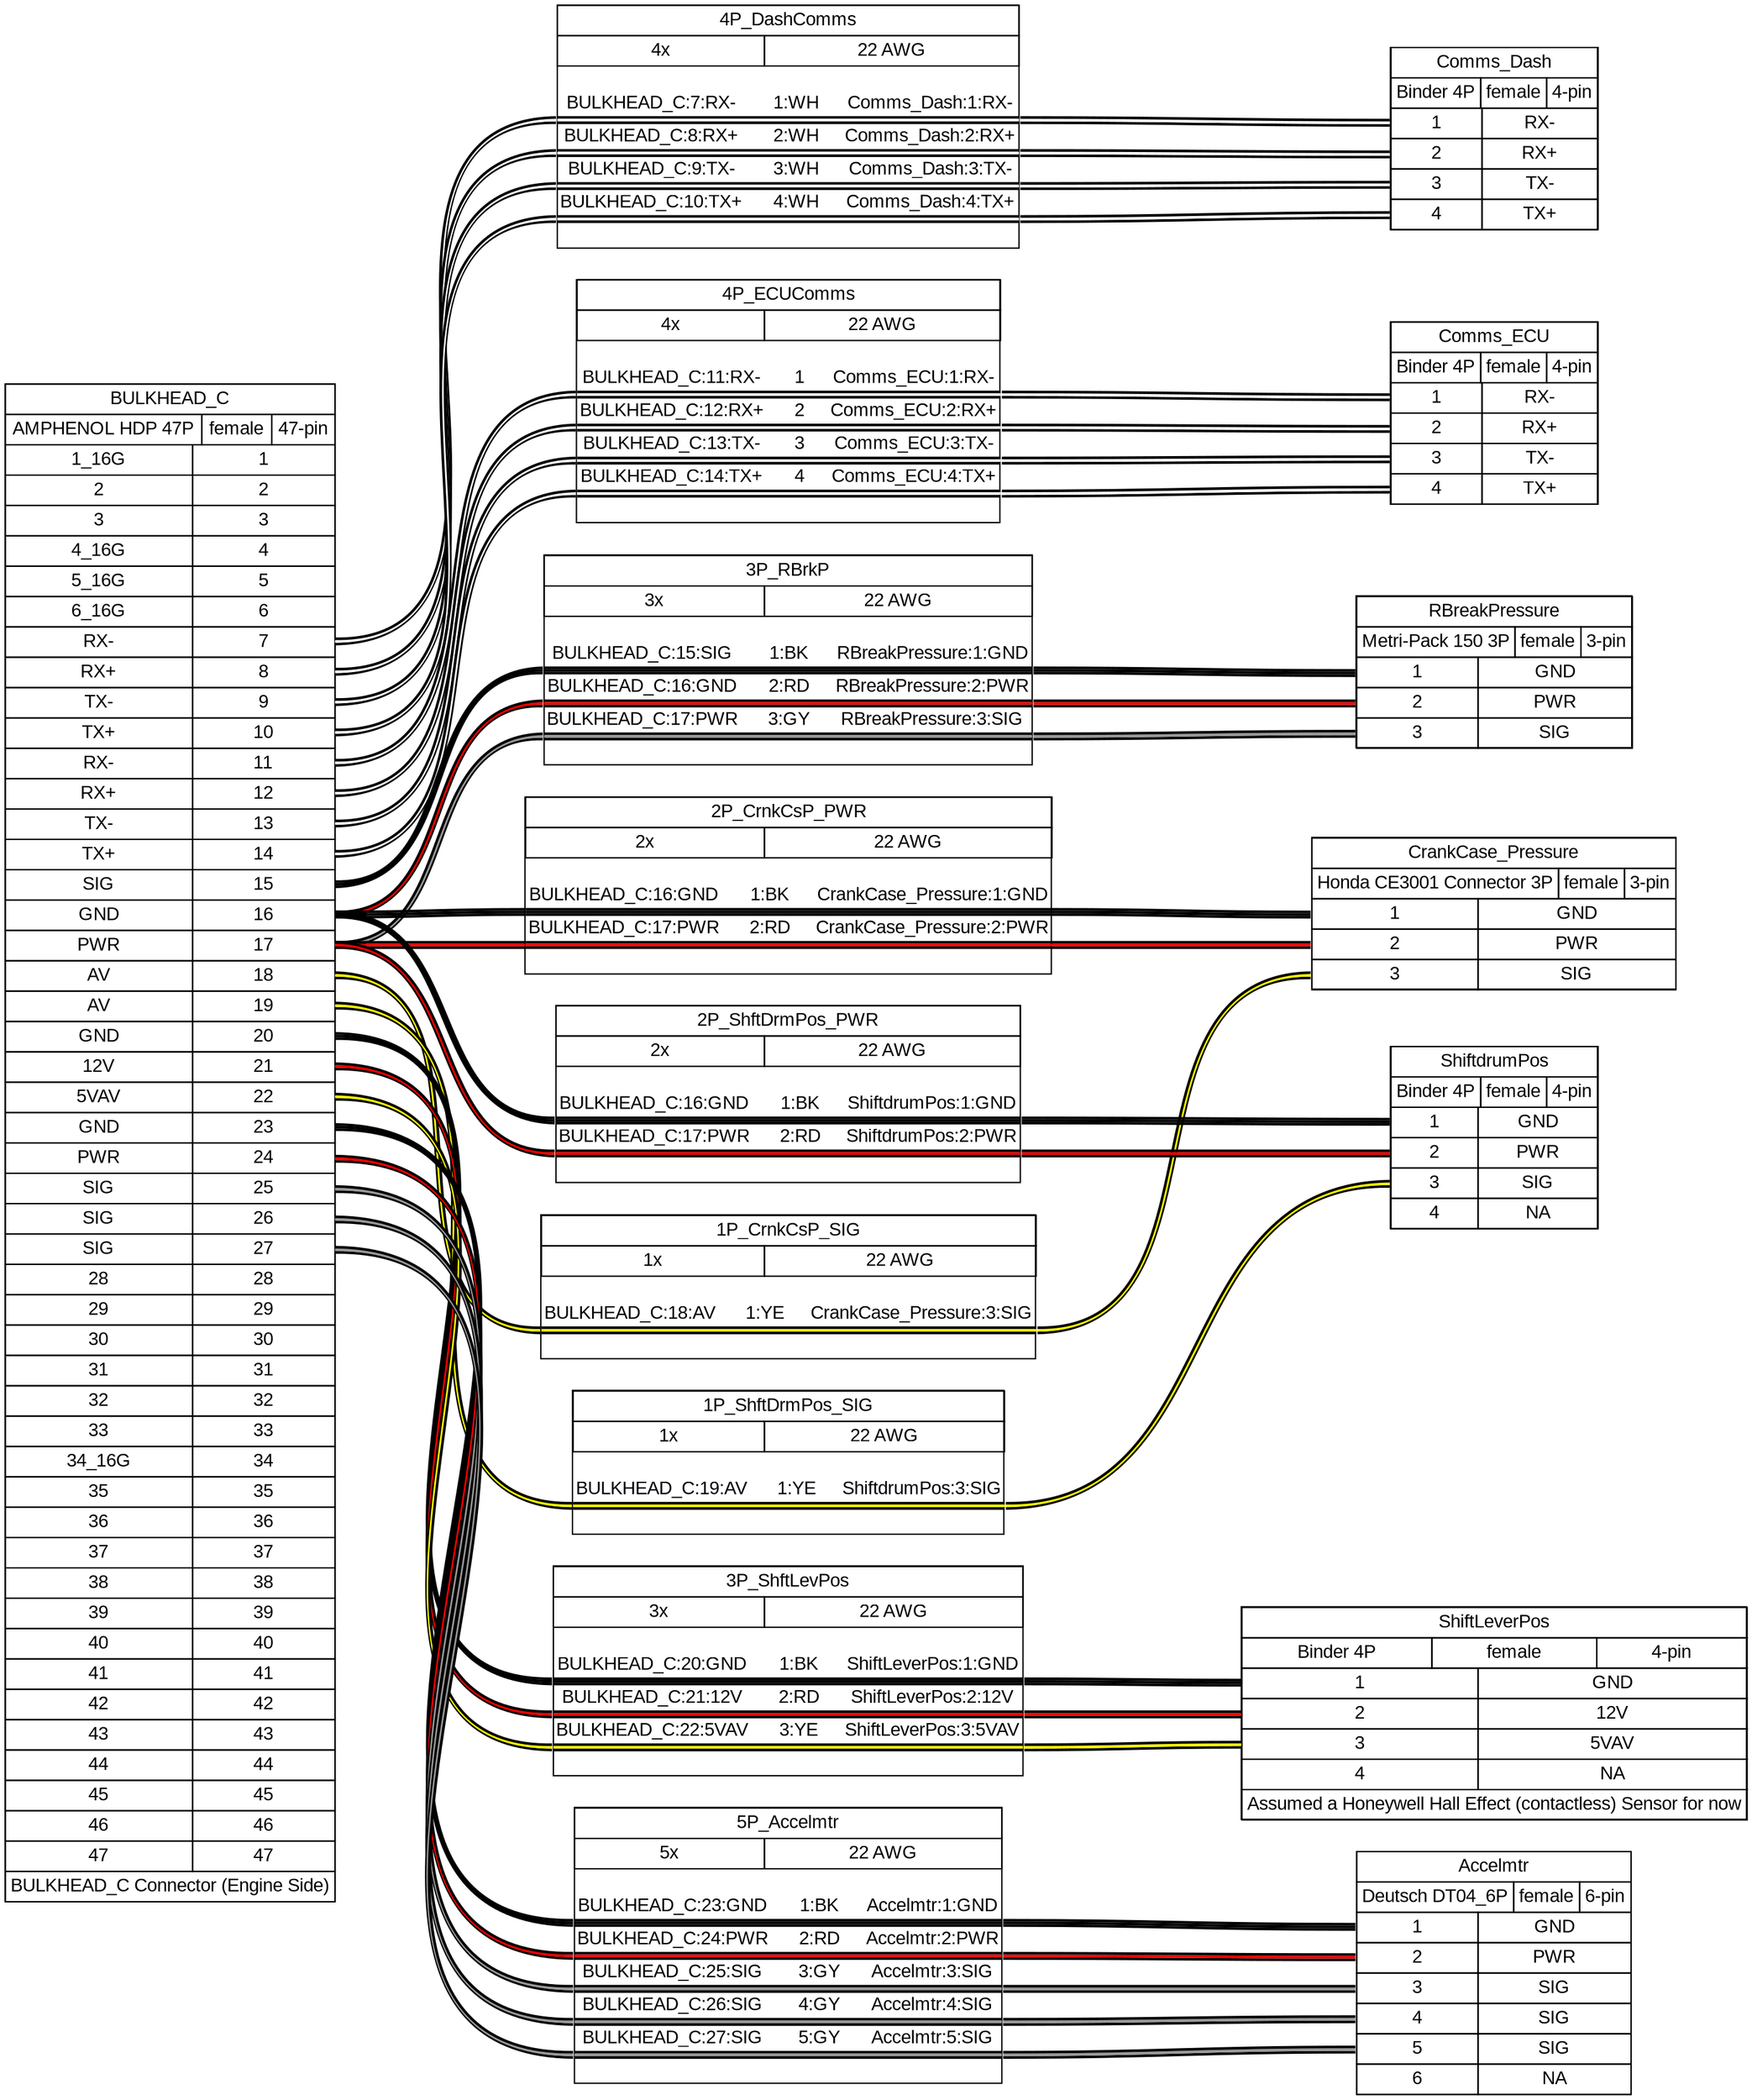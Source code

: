 graph {
// Graph generated by WireViz 0.3.1
// https://github.com/formatc1702/WireViz
	graph [bgcolor="#FFFFFF" fontname=arial nodesep=0.33 rankdir=LR ranksep=2]
	node [fillcolor="#FFFFFF" fontname=arial height=0 margin=0 shape=none style=filled width=0]
	edge [fontname=arial style=bold]
	BULKHEAD_C [label=<
<table border="0" cellspacing="0" cellpadding="0">
 <tr><td>
  <table border="0" cellspacing="0" cellpadding="3" cellborder="1"><tr>
   <td balign="left">BULKHEAD_C</td>
  </tr></table>
 </td></tr>
 <tr><td>
  <table border="0" cellspacing="0" cellpadding="3" cellborder="1"><tr>
   <td balign="left">AMPHENOL HDP 47P</td>
   <td balign="left">female</td>
   <td balign="left">47-pin</td>
  </tr></table>
 </td></tr>
 <tr><td>
  <table border="0" cellspacing="0" cellpadding="3" cellborder="1">
   <tr>
    <td>1_16G</td>
    <td port="p1r">1</td>
   </tr>
   <tr>
    <td>2</td>
    <td port="p2r">2</td>
   </tr>
   <tr>
    <td>3</td>
    <td port="p3r">3</td>
   </tr>
   <tr>
    <td>4_16G</td>
    <td port="p4r">4</td>
   </tr>
   <tr>
    <td>5_16G</td>
    <td port="p5r">5</td>
   </tr>
   <tr>
    <td>6_16G</td>
    <td port="p6r">6</td>
   </tr>
   <tr>
    <td>RX-</td>
    <td port="p7r">7</td>
   </tr>
   <tr>
    <td>RX+</td>
    <td port="p8r">8</td>
   </tr>
   <tr>
    <td>TX-</td>
    <td port="p9r">9</td>
   </tr>
   <tr>
    <td>TX+</td>
    <td port="p10r">10</td>
   </tr>
   <tr>
    <td>RX-</td>
    <td port="p11r">11</td>
   </tr>
   <tr>
    <td>RX+</td>
    <td port="p12r">12</td>
   </tr>
   <tr>
    <td>TX-</td>
    <td port="p13r">13</td>
   </tr>
   <tr>
    <td>TX+</td>
    <td port="p14r">14</td>
   </tr>
   <tr>
    <td>SIG</td>
    <td port="p15r">15</td>
   </tr>
   <tr>
    <td>GND</td>
    <td port="p16r">16</td>
   </tr>
   <tr>
    <td>PWR</td>
    <td port="p17r">17</td>
   </tr>
   <tr>
    <td>AV</td>
    <td port="p18r">18</td>
   </tr>
   <tr>
    <td>AV</td>
    <td port="p19r">19</td>
   </tr>
   <tr>
    <td>GND</td>
    <td port="p20r">20</td>
   </tr>
   <tr>
    <td>12V</td>
    <td port="p21r">21</td>
   </tr>
   <tr>
    <td>5VAV</td>
    <td port="p22r">22</td>
   </tr>
   <tr>
    <td>GND</td>
    <td port="p23r">23</td>
   </tr>
   <tr>
    <td>PWR</td>
    <td port="p24r">24</td>
   </tr>
   <tr>
    <td>SIG</td>
    <td port="p25r">25</td>
   </tr>
   <tr>
    <td>SIG</td>
    <td port="p26r">26</td>
   </tr>
   <tr>
    <td>SIG</td>
    <td port="p27r">27</td>
   </tr>
   <tr>
    <td>28</td>
    <td port="p28r">28</td>
   </tr>
   <tr>
    <td>29</td>
    <td port="p29r">29</td>
   </tr>
   <tr>
    <td>30</td>
    <td port="p30r">30</td>
   </tr>
   <tr>
    <td>31</td>
    <td port="p31r">31</td>
   </tr>
   <tr>
    <td>32</td>
    <td port="p32r">32</td>
   </tr>
   <tr>
    <td>33</td>
    <td port="p33r">33</td>
   </tr>
   <tr>
    <td>34_16G</td>
    <td port="p34r">34</td>
   </tr>
   <tr>
    <td>35</td>
    <td port="p35r">35</td>
   </tr>
   <tr>
    <td>36</td>
    <td port="p36r">36</td>
   </tr>
   <tr>
    <td>37</td>
    <td port="p37r">37</td>
   </tr>
   <tr>
    <td>38</td>
    <td port="p38r">38</td>
   </tr>
   <tr>
    <td>39</td>
    <td port="p39r">39</td>
   </tr>
   <tr>
    <td>40</td>
    <td port="p40r">40</td>
   </tr>
   <tr>
    <td>41</td>
    <td port="p41r">41</td>
   </tr>
   <tr>
    <td>42</td>
    <td port="p42r">42</td>
   </tr>
   <tr>
    <td>43</td>
    <td port="p43r">43</td>
   </tr>
   <tr>
    <td>44</td>
    <td port="p44r">44</td>
   </tr>
   <tr>
    <td>45</td>
    <td port="p45r">45</td>
   </tr>
   <tr>
    <td>46</td>
    <td port="p46r">46</td>
   </tr>
   <tr>
    <td>47</td>
    <td port="p47r">47</td>
   </tr>
  </table>
 </td></tr>
 <tr><td>
  <table border="0" cellspacing="0" cellpadding="3" cellborder="1"><tr>
   <td balign="left">BULKHEAD_C Connector (Engine Side)</td>
  </tr></table>
 </td></tr>
</table>
> fillcolor="#FFFFFF" shape=box style=filled]
	Comms_Dash [label=<
<table border="0" cellspacing="0" cellpadding="0">
 <tr><td>
  <table border="0" cellspacing="0" cellpadding="3" cellborder="1"><tr>
   <td balign="left">Comms_Dash</td>
  </tr></table>
 </td></tr>
 <tr><td>
  <table border="0" cellspacing="0" cellpadding="3" cellborder="1"><tr>
   <td balign="left">Binder 4P</td>
   <td balign="left">female</td>
   <td balign="left">4-pin</td>
  </tr></table>
 </td></tr>
 <tr><td>
  <table border="0" cellspacing="0" cellpadding="3" cellborder="1">
   <tr>
    <td port="p1l">1</td>
    <td>RX-</td>
   </tr>
   <tr>
    <td port="p2l">2</td>
    <td>RX+</td>
   </tr>
   <tr>
    <td port="p3l">3</td>
    <td>TX-</td>
   </tr>
   <tr>
    <td port="p4l">4</td>
    <td>TX+</td>
   </tr>
  </table>
 </td></tr>
</table>
> fillcolor="#FFFFFF" shape=box style=filled]
	Comms_ECU [label=<
<table border="0" cellspacing="0" cellpadding="0">
 <tr><td>
  <table border="0" cellspacing="0" cellpadding="3" cellborder="1"><tr>
   <td balign="left">Comms_ECU</td>
  </tr></table>
 </td></tr>
 <tr><td>
  <table border="0" cellspacing="0" cellpadding="3" cellborder="1"><tr>
   <td balign="left">Binder 4P</td>
   <td balign="left">female</td>
   <td balign="left">4-pin</td>
  </tr></table>
 </td></tr>
 <tr><td>
  <table border="0" cellspacing="0" cellpadding="3" cellborder="1">
   <tr>
    <td port="p1l">1</td>
    <td>RX-</td>
   </tr>
   <tr>
    <td port="p2l">2</td>
    <td>RX+</td>
   </tr>
   <tr>
    <td port="p3l">3</td>
    <td>TX-</td>
   </tr>
   <tr>
    <td port="p4l">4</td>
    <td>TX+</td>
   </tr>
  </table>
 </td></tr>
</table>
> fillcolor="#FFFFFF" shape=box style=filled]
	RBreakPressure [label=<
<table border="0" cellspacing="0" cellpadding="0">
 <tr><td>
  <table border="0" cellspacing="0" cellpadding="3" cellborder="1"><tr>
   <td balign="left">RBreakPressure</td>
  </tr></table>
 </td></tr>
 <tr><td>
  <table border="0" cellspacing="0" cellpadding="3" cellborder="1"><tr>
   <td balign="left">Metri-Pack 150 3P</td>
   <td balign="left">female</td>
   <td balign="left">3-pin</td>
  </tr></table>
 </td></tr>
 <tr><td>
  <table border="0" cellspacing="0" cellpadding="3" cellborder="1">
   <tr>
    <td port="p1l">1</td>
    <td>GND</td>
   </tr>
   <tr>
    <td port="p2l">2</td>
    <td>PWR</td>
   </tr>
   <tr>
    <td port="p3l">3</td>
    <td>SIG</td>
   </tr>
  </table>
 </td></tr>
</table>
> fillcolor="#FFFFFF" shape=box style=filled]
	CrankCase_Pressure [label=<
<table border="0" cellspacing="0" cellpadding="0">
 <tr><td>
  <table border="0" cellspacing="0" cellpadding="3" cellborder="1"><tr>
   <td balign="left">CrankCase_Pressure</td>
  </tr></table>
 </td></tr>
 <tr><td>
  <table border="0" cellspacing="0" cellpadding="3" cellborder="1"><tr>
   <td balign="left">Honda CE3001 Connector 3P</td>
   <td balign="left">female</td>
   <td balign="left">3-pin</td>
  </tr></table>
 </td></tr>
 <tr><td>
  <table border="0" cellspacing="0" cellpadding="3" cellborder="1">
   <tr>
    <td port="p1l">1</td>
    <td>GND</td>
   </tr>
   <tr>
    <td port="p2l">2</td>
    <td>PWR</td>
   </tr>
   <tr>
    <td port="p3l">3</td>
    <td>SIG</td>
   </tr>
  </table>
 </td></tr>
</table>
> fillcolor="#FFFFFF" shape=box style=filled]
	ShiftdrumPos [label=<
<table border="0" cellspacing="0" cellpadding="0">
 <tr><td>
  <table border="0" cellspacing="0" cellpadding="3" cellborder="1"><tr>
   <td balign="left">ShiftdrumPos</td>
  </tr></table>
 </td></tr>
 <tr><td>
  <table border="0" cellspacing="0" cellpadding="3" cellborder="1"><tr>
   <td balign="left">Binder 4P</td>
   <td balign="left">female</td>
   <td balign="left">4-pin</td>
  </tr></table>
 </td></tr>
 <tr><td>
  <table border="0" cellspacing="0" cellpadding="3" cellborder="1">
   <tr>
    <td port="p1l">1</td>
    <td>GND</td>
   </tr>
   <tr>
    <td port="p2l">2</td>
    <td>PWR</td>
   </tr>
   <tr>
    <td port="p3l">3</td>
    <td>SIG</td>
   </tr>
   <tr>
    <td port="p4l">4</td>
    <td>NA</td>
   </tr>
  </table>
 </td></tr>
</table>
> fillcolor="#FFFFFF" shape=box style=filled]
	ShiftLeverPos [label=<
<table border="0" cellspacing="0" cellpadding="0">
 <tr><td>
  <table border="0" cellspacing="0" cellpadding="3" cellborder="1"><tr>
   <td balign="left">ShiftLeverPos</td>
  </tr></table>
 </td></tr>
 <tr><td>
  <table border="0" cellspacing="0" cellpadding="3" cellborder="1"><tr>
   <td balign="left">Binder 4P</td>
   <td balign="left">female</td>
   <td balign="left">4-pin</td>
  </tr></table>
 </td></tr>
 <tr><td>
  <table border="0" cellspacing="0" cellpadding="3" cellborder="1">
   <tr>
    <td port="p1l">1</td>
    <td>GND</td>
   </tr>
   <tr>
    <td port="p2l">2</td>
    <td>12V</td>
   </tr>
   <tr>
    <td port="p3l">3</td>
    <td>5VAV</td>
   </tr>
   <tr>
    <td port="p4l">4</td>
    <td>NA</td>
   </tr>
  </table>
 </td></tr>
 <tr><td>
  <table border="0" cellspacing="0" cellpadding="3" cellborder="1"><tr>
   <td balign="left">Assumed a Honeywell Hall Effect (contactless) Sensor for now</td>
  </tr></table>
 </td></tr>
</table>
> fillcolor="#FFFFFF" shape=box style=filled]
	Accelmtr [label=<
<table border="0" cellspacing="0" cellpadding="0">
 <tr><td>
  <table border="0" cellspacing="0" cellpadding="3" cellborder="1"><tr>
   <td balign="left">Accelmtr</td>
  </tr></table>
 </td></tr>
 <tr><td>
  <table border="0" cellspacing="0" cellpadding="3" cellborder="1"><tr>
   <td balign="left">Deutsch DT04_6P</td>
   <td balign="left">female</td>
   <td balign="left">6-pin</td>
  </tr></table>
 </td></tr>
 <tr><td>
  <table border="0" cellspacing="0" cellpadding="3" cellborder="1">
   <tr>
    <td port="p1l">1</td>
    <td>GND</td>
   </tr>
   <tr>
    <td port="p2l">2</td>
    <td>PWR</td>
   </tr>
   <tr>
    <td port="p3l">3</td>
    <td>SIG</td>
   </tr>
   <tr>
    <td port="p4l">4</td>
    <td>SIG</td>
   </tr>
   <tr>
    <td port="p5l">5</td>
    <td>SIG</td>
   </tr>
   <tr>
    <td port="p6l">6</td>
    <td>NA</td>
   </tr>
  </table>
 </td></tr>
</table>
> fillcolor="#FFFFFF" shape=box style=filled]
	edge [color="#000000:#ffffff:#000000"]
	BULKHEAD_C:p7r:e -- "4P_DashComms":w1:w
	"4P_DashComms":w1:e -- Comms_Dash:p1l:w
	edge [color="#000000:#ffffff:#000000"]
	BULKHEAD_C:p8r:e -- "4P_DashComms":w2:w
	"4P_DashComms":w2:e -- Comms_Dash:p2l:w
	edge [color="#000000:#ffffff:#000000"]
	BULKHEAD_C:p9r:e -- "4P_DashComms":w3:w
	"4P_DashComms":w3:e -- Comms_Dash:p3l:w
	edge [color="#000000:#ffffff:#000000"]
	BULKHEAD_C:p10r:e -- "4P_DashComms":w4:w
	"4P_DashComms":w4:e -- Comms_Dash:p4l:w
	"4P_DashComms" [label=<
<table border="0" cellspacing="0" cellpadding="0">
 <tr><td>
  <table border="0" cellspacing="0" cellpadding="3" cellborder="1"><tr>
   <td balign="left">4P_DashComms</td>
  </tr></table>
 </td></tr>
 <tr><td>
  <table border="0" cellspacing="0" cellpadding="3" cellborder="1"><tr>
   <td balign="left">4x</td>
   <td balign="left">22 AWG</td>
  </tr></table>
 </td></tr>
 <tr><td>
  <table border="0" cellspacing="0" cellborder="0">
   <tr><td>&nbsp;</td></tr>
   <tr>
    <td>BULKHEAD_C:7:RX-</td>
    <td>
     1:WH
    </td>
    <td>Comms_Dash:1:RX-</td>
   </tr>
   <tr>
    <td colspan="3" border="0" cellspacing="0" cellpadding="0" port="w1" height="6">
     <table cellspacing="0" cellborder="0" border="0">
      <tr><td colspan="3" cellpadding="0" height="2" bgcolor="#000000" border="0"></td></tr>
      <tr><td colspan="3" cellpadding="0" height="2" bgcolor="#ffffff" border="0"></td></tr>
      <tr><td colspan="3" cellpadding="0" height="2" bgcolor="#000000" border="0"></td></tr>
     </table>
    </td>
   </tr>
   <tr>
    <td>BULKHEAD_C:8:RX+</td>
    <td>
     2:WH
    </td>
    <td>Comms_Dash:2:RX+</td>
   </tr>
   <tr>
    <td colspan="3" border="0" cellspacing="0" cellpadding="0" port="w2" height="6">
     <table cellspacing="0" cellborder="0" border="0">
      <tr><td colspan="3" cellpadding="0" height="2" bgcolor="#000000" border="0"></td></tr>
      <tr><td colspan="3" cellpadding="0" height="2" bgcolor="#ffffff" border="0"></td></tr>
      <tr><td colspan="3" cellpadding="0" height="2" bgcolor="#000000" border="0"></td></tr>
     </table>
    </td>
   </tr>
   <tr>
    <td>BULKHEAD_C:9:TX-</td>
    <td>
     3:WH
    </td>
    <td>Comms_Dash:3:TX-</td>
   </tr>
   <tr>
    <td colspan="3" border="0" cellspacing="0" cellpadding="0" port="w3" height="6">
     <table cellspacing="0" cellborder="0" border="0">
      <tr><td colspan="3" cellpadding="0" height="2" bgcolor="#000000" border="0"></td></tr>
      <tr><td colspan="3" cellpadding="0" height="2" bgcolor="#ffffff" border="0"></td></tr>
      <tr><td colspan="3" cellpadding="0" height="2" bgcolor="#000000" border="0"></td></tr>
     </table>
    </td>
   </tr>
   <tr>
    <td>BULKHEAD_C:10:TX+</td>
    <td>
     4:WH
    </td>
    <td>Comms_Dash:4:TX+</td>
   </tr>
   <tr>
    <td colspan="3" border="0" cellspacing="0" cellpadding="0" port="w4" height="6">
     <table cellspacing="0" cellborder="0" border="0">
      <tr><td colspan="3" cellpadding="0" height="2" bgcolor="#000000" border="0"></td></tr>
      <tr><td colspan="3" cellpadding="0" height="2" bgcolor="#ffffff" border="0"></td></tr>
      <tr><td colspan="3" cellpadding="0" height="2" bgcolor="#000000" border="0"></td></tr>
     </table>
    </td>
   </tr>
   <tr><td>&nbsp;</td></tr>
  </table>
 </td></tr>
</table>
> fillcolor="#FFFFFF" shape=box style=filled]
	edge [color="#000000:#ffffff:#000000"]
	BULKHEAD_C:p11r:e -- "4P_ECUComms":w1:w
	"4P_ECUComms":w1:e -- Comms_ECU:p1l:w
	edge [color="#000000:#ffffff:#000000"]
	BULKHEAD_C:p12r:e -- "4P_ECUComms":w2:w
	"4P_ECUComms":w2:e -- Comms_ECU:p2l:w
	edge [color="#000000:#ffffff:#000000"]
	BULKHEAD_C:p13r:e -- "4P_ECUComms":w3:w
	"4P_ECUComms":w3:e -- Comms_ECU:p3l:w
	edge [color="#000000:#ffffff:#000000"]
	BULKHEAD_C:p14r:e -- "4P_ECUComms":w4:w
	"4P_ECUComms":w4:e -- Comms_ECU:p4l:w
	"4P_ECUComms" [label=<
<table border="0" cellspacing="0" cellpadding="0">
 <tr><td>
  <table border="0" cellspacing="0" cellpadding="3" cellborder="1"><tr>
   <td balign="left">4P_ECUComms</td>
  </tr></table>
 </td></tr>
 <tr><td>
  <table border="0" cellspacing="0" cellpadding="3" cellborder="1"><tr>
   <td balign="left">4x</td>
   <td balign="left">22 AWG</td>
  </tr></table>
 </td></tr>
 <tr><td>
  <table border="0" cellspacing="0" cellborder="0">
   <tr><td>&nbsp;</td></tr>
   <tr>
    <td>BULKHEAD_C:11:RX-</td>
    <td>
     1
    </td>
    <td>Comms_ECU:1:RX-</td>
   </tr>
   <tr>
    <td colspan="3" border="0" cellspacing="0" cellpadding="0" port="w1" height="6">
     <table cellspacing="0" cellborder="0" border="0">
      <tr><td colspan="3" cellpadding="0" height="2" bgcolor="#000000" border="0"></td></tr>
      <tr><td colspan="3" cellpadding="0" height="2" bgcolor="#ffffff" border="0"></td></tr>
      <tr><td colspan="3" cellpadding="0" height="2" bgcolor="#000000" border="0"></td></tr>
     </table>
    </td>
   </tr>
   <tr>
    <td>BULKHEAD_C:12:RX+</td>
    <td>
     2
    </td>
    <td>Comms_ECU:2:RX+</td>
   </tr>
   <tr>
    <td colspan="3" border="0" cellspacing="0" cellpadding="0" port="w2" height="6">
     <table cellspacing="0" cellborder="0" border="0">
      <tr><td colspan="3" cellpadding="0" height="2" bgcolor="#000000" border="0"></td></tr>
      <tr><td colspan="3" cellpadding="0" height="2" bgcolor="#ffffff" border="0"></td></tr>
      <tr><td colspan="3" cellpadding="0" height="2" bgcolor="#000000" border="0"></td></tr>
     </table>
    </td>
   </tr>
   <tr>
    <td>BULKHEAD_C:13:TX-</td>
    <td>
     3
    </td>
    <td>Comms_ECU:3:TX-</td>
   </tr>
   <tr>
    <td colspan="3" border="0" cellspacing="0" cellpadding="0" port="w3" height="6">
     <table cellspacing="0" cellborder="0" border="0">
      <tr><td colspan="3" cellpadding="0" height="2" bgcolor="#000000" border="0"></td></tr>
      <tr><td colspan="3" cellpadding="0" height="2" bgcolor="#ffffff" border="0"></td></tr>
      <tr><td colspan="3" cellpadding="0" height="2" bgcolor="#000000" border="0"></td></tr>
     </table>
    </td>
   </tr>
   <tr>
    <td>BULKHEAD_C:14:TX+</td>
    <td>
     4
    </td>
    <td>Comms_ECU:4:TX+</td>
   </tr>
   <tr>
    <td colspan="3" border="0" cellspacing="0" cellpadding="0" port="w4" height="6">
     <table cellspacing="0" cellborder="0" border="0">
      <tr><td colspan="3" cellpadding="0" height="2" bgcolor="#000000" border="0"></td></tr>
      <tr><td colspan="3" cellpadding="0" height="2" bgcolor="#ffffff" border="0"></td></tr>
      <tr><td colspan="3" cellpadding="0" height="2" bgcolor="#000000" border="0"></td></tr>
     </table>
    </td>
   </tr>
   <tr><td>&nbsp;</td></tr>
  </table>
 </td></tr>
</table>
> fillcolor="#FFFFFF" shape=box style=filled]
	edge [color="#000000:#000000:#000000"]
	BULKHEAD_C:p15r:e -- "3P_RBrkP":w1:w
	"3P_RBrkP":w1:e -- RBreakPressure:p1l:w
	edge [color="#000000:#ff0000:#000000"]
	BULKHEAD_C:p16r:e -- "3P_RBrkP":w2:w
	"3P_RBrkP":w2:e -- RBreakPressure:p2l:w
	edge [color="#000000:#999999:#000000"]
	BULKHEAD_C:p17r:e -- "3P_RBrkP":w3:w
	"3P_RBrkP":w3:e -- RBreakPressure:p3l:w
	"3P_RBrkP" [label=<
<table border="0" cellspacing="0" cellpadding="0">
 <tr><td>
  <table border="0" cellspacing="0" cellpadding="3" cellborder="1"><tr>
   <td balign="left">3P_RBrkP</td>
  </tr></table>
 </td></tr>
 <tr><td>
  <table border="0" cellspacing="0" cellpadding="3" cellborder="1"><tr>
   <td balign="left">3x</td>
   <td balign="left">22 AWG</td>
  </tr></table>
 </td></tr>
 <tr><td>
  <table border="0" cellspacing="0" cellborder="0">
   <tr><td>&nbsp;</td></tr>
   <tr>
    <td>BULKHEAD_C:15:SIG</td>
    <td>
     1:BK
    </td>
    <td>RBreakPressure:1:GND</td>
   </tr>
   <tr>
    <td colspan="3" border="0" cellspacing="0" cellpadding="0" port="w1" height="6">
     <table cellspacing="0" cellborder="0" border="0">
      <tr><td colspan="3" cellpadding="0" height="2" bgcolor="#000000" border="0"></td></tr>
      <tr><td colspan="3" cellpadding="0" height="2" bgcolor="#000000" border="0"></td></tr>
      <tr><td colspan="3" cellpadding="0" height="2" bgcolor="#000000" border="0"></td></tr>
     </table>
    </td>
   </tr>
   <tr>
    <td>BULKHEAD_C:16:GND</td>
    <td>
     2:RD
    </td>
    <td>RBreakPressure:2:PWR</td>
   </tr>
   <tr>
    <td colspan="3" border="0" cellspacing="0" cellpadding="0" port="w2" height="6">
     <table cellspacing="0" cellborder="0" border="0">
      <tr><td colspan="3" cellpadding="0" height="2" bgcolor="#000000" border="0"></td></tr>
      <tr><td colspan="3" cellpadding="0" height="2" bgcolor="#ff0000" border="0"></td></tr>
      <tr><td colspan="3" cellpadding="0" height="2" bgcolor="#000000" border="0"></td></tr>
     </table>
    </td>
   </tr>
   <tr>
    <td>BULKHEAD_C:17:PWR</td>
    <td>
     3:GY
    </td>
    <td>RBreakPressure:3:SIG</td>
   </tr>
   <tr>
    <td colspan="3" border="0" cellspacing="0" cellpadding="0" port="w3" height="6">
     <table cellspacing="0" cellborder="0" border="0">
      <tr><td colspan="3" cellpadding="0" height="2" bgcolor="#000000" border="0"></td></tr>
      <tr><td colspan="3" cellpadding="0" height="2" bgcolor="#999999" border="0"></td></tr>
      <tr><td colspan="3" cellpadding="0" height="2" bgcolor="#000000" border="0"></td></tr>
     </table>
    </td>
   </tr>
   <tr><td>&nbsp;</td></tr>
  </table>
 </td></tr>
</table>
> fillcolor="#FFFFFF" shape=box style=filled]
	edge [color="#000000:#000000:#000000"]
	BULKHEAD_C:p16r:e -- "2P_CrnkCsP_PWR":w1:w
	"2P_CrnkCsP_PWR":w1:e -- CrankCase_Pressure:p1l:w
	edge [color="#000000:#ff0000:#000000"]
	BULKHEAD_C:p17r:e -- "2P_CrnkCsP_PWR":w2:w
	"2P_CrnkCsP_PWR":w2:e -- CrankCase_Pressure:p2l:w
	"2P_CrnkCsP_PWR" [label=<
<table border="0" cellspacing="0" cellpadding="0">
 <tr><td>
  <table border="0" cellspacing="0" cellpadding="3" cellborder="1"><tr>
   <td balign="left">2P_CrnkCsP_PWR</td>
  </tr></table>
 </td></tr>
 <tr><td>
  <table border="0" cellspacing="0" cellpadding="3" cellborder="1"><tr>
   <td balign="left">2x</td>
   <td balign="left">22 AWG</td>
  </tr></table>
 </td></tr>
 <tr><td>
  <table border="0" cellspacing="0" cellborder="0">
   <tr><td>&nbsp;</td></tr>
   <tr>
    <td>BULKHEAD_C:16:GND</td>
    <td>
     1:BK
    </td>
    <td>CrankCase_Pressure:1:GND</td>
   </tr>
   <tr>
    <td colspan="3" border="0" cellspacing="0" cellpadding="0" port="w1" height="6">
     <table cellspacing="0" cellborder="0" border="0">
      <tr><td colspan="3" cellpadding="0" height="2" bgcolor="#000000" border="0"></td></tr>
      <tr><td colspan="3" cellpadding="0" height="2" bgcolor="#000000" border="0"></td></tr>
      <tr><td colspan="3" cellpadding="0" height="2" bgcolor="#000000" border="0"></td></tr>
     </table>
    </td>
   </tr>
   <tr>
    <td>BULKHEAD_C:17:PWR</td>
    <td>
     2:RD
    </td>
    <td>CrankCase_Pressure:2:PWR</td>
   </tr>
   <tr>
    <td colspan="3" border="0" cellspacing="0" cellpadding="0" port="w2" height="6">
     <table cellspacing="0" cellborder="0" border="0">
      <tr><td colspan="3" cellpadding="0" height="2" bgcolor="#000000" border="0"></td></tr>
      <tr><td colspan="3" cellpadding="0" height="2" bgcolor="#ff0000" border="0"></td></tr>
      <tr><td colspan="3" cellpadding="0" height="2" bgcolor="#000000" border="0"></td></tr>
     </table>
    </td>
   </tr>
   <tr><td>&nbsp;</td></tr>
  </table>
 </td></tr>
</table>
> fillcolor="#FFFFFF" shape=box style=filled]
	edge [color="#000000:#ffff00:#000000"]
	BULKHEAD_C:p18r:e -- "1P_CrnkCsP_SIG":w1:w
	"1P_CrnkCsP_SIG":w1:e -- CrankCase_Pressure:p3l:w
	"1P_CrnkCsP_SIG" [label=<
<table border="0" cellspacing="0" cellpadding="0">
 <tr><td>
  <table border="0" cellspacing="0" cellpadding="3" cellborder="1"><tr>
   <td balign="left">1P_CrnkCsP_SIG</td>
  </tr></table>
 </td></tr>
 <tr><td>
  <table border="0" cellspacing="0" cellpadding="3" cellborder="1"><tr>
   <td balign="left">1x</td>
   <td balign="left">22 AWG</td>
  </tr></table>
 </td></tr>
 <tr><td>
  <table border="0" cellspacing="0" cellborder="0">
   <tr><td>&nbsp;</td></tr>
   <tr>
    <td>BULKHEAD_C:18:AV</td>
    <td>
     1:YE
    </td>
    <td>CrankCase_Pressure:3:SIG</td>
   </tr>
   <tr>
    <td colspan="3" border="0" cellspacing="0" cellpadding="0" port="w1" height="6">
     <table cellspacing="0" cellborder="0" border="0">
      <tr><td colspan="3" cellpadding="0" height="2" bgcolor="#000000" border="0"></td></tr>
      <tr><td colspan="3" cellpadding="0" height="2" bgcolor="#ffff00" border="0"></td></tr>
      <tr><td colspan="3" cellpadding="0" height="2" bgcolor="#000000" border="0"></td></tr>
     </table>
    </td>
   </tr>
   <tr><td>&nbsp;</td></tr>
  </table>
 </td></tr>
</table>
> fillcolor="#FFFFFF" shape=box style=filled]
	edge [color="#000000:#000000:#000000"]
	BULKHEAD_C:p16r:e -- "2P_ShftDrmPos_PWR":w1:w
	"2P_ShftDrmPos_PWR":w1:e -- ShiftdrumPos:p1l:w
	edge [color="#000000:#ff0000:#000000"]
	BULKHEAD_C:p17r:e -- "2P_ShftDrmPos_PWR":w2:w
	"2P_ShftDrmPos_PWR":w2:e -- ShiftdrumPos:p2l:w
	"2P_ShftDrmPos_PWR" [label=<
<table border="0" cellspacing="0" cellpadding="0">
 <tr><td>
  <table border="0" cellspacing="0" cellpadding="3" cellborder="1"><tr>
   <td balign="left">2P_ShftDrmPos_PWR</td>
  </tr></table>
 </td></tr>
 <tr><td>
  <table border="0" cellspacing="0" cellpadding="3" cellborder="1"><tr>
   <td balign="left">2x</td>
   <td balign="left">22 AWG</td>
  </tr></table>
 </td></tr>
 <tr><td>
  <table border="0" cellspacing="0" cellborder="0">
   <tr><td>&nbsp;</td></tr>
   <tr>
    <td>BULKHEAD_C:16:GND</td>
    <td>
     1:BK
    </td>
    <td>ShiftdrumPos:1:GND</td>
   </tr>
   <tr>
    <td colspan="3" border="0" cellspacing="0" cellpadding="0" port="w1" height="6">
     <table cellspacing="0" cellborder="0" border="0">
      <tr><td colspan="3" cellpadding="0" height="2" bgcolor="#000000" border="0"></td></tr>
      <tr><td colspan="3" cellpadding="0" height="2" bgcolor="#000000" border="0"></td></tr>
      <tr><td colspan="3" cellpadding="0" height="2" bgcolor="#000000" border="0"></td></tr>
     </table>
    </td>
   </tr>
   <tr>
    <td>BULKHEAD_C:17:PWR</td>
    <td>
     2:RD
    </td>
    <td>ShiftdrumPos:2:PWR</td>
   </tr>
   <tr>
    <td colspan="3" border="0" cellspacing="0" cellpadding="0" port="w2" height="6">
     <table cellspacing="0" cellborder="0" border="0">
      <tr><td colspan="3" cellpadding="0" height="2" bgcolor="#000000" border="0"></td></tr>
      <tr><td colspan="3" cellpadding="0" height="2" bgcolor="#ff0000" border="0"></td></tr>
      <tr><td colspan="3" cellpadding="0" height="2" bgcolor="#000000" border="0"></td></tr>
     </table>
    </td>
   </tr>
   <tr><td>&nbsp;</td></tr>
  </table>
 </td></tr>
</table>
> fillcolor="#FFFFFF" shape=box style=filled]
	edge [color="#000000:#ffff00:#000000"]
	BULKHEAD_C:p19r:e -- "1P_ShftDrmPos_SIG":w1:w
	"1P_ShftDrmPos_SIG":w1:e -- ShiftdrumPos:p3l:w
	"1P_ShftDrmPos_SIG" [label=<
<table border="0" cellspacing="0" cellpadding="0">
 <tr><td>
  <table border="0" cellspacing="0" cellpadding="3" cellborder="1"><tr>
   <td balign="left">1P_ShftDrmPos_SIG</td>
  </tr></table>
 </td></tr>
 <tr><td>
  <table border="0" cellspacing="0" cellpadding="3" cellborder="1"><tr>
   <td balign="left">1x</td>
   <td balign="left">22 AWG</td>
  </tr></table>
 </td></tr>
 <tr><td>
  <table border="0" cellspacing="0" cellborder="0">
   <tr><td>&nbsp;</td></tr>
   <tr>
    <td>BULKHEAD_C:19:AV</td>
    <td>
     1:YE
    </td>
    <td>ShiftdrumPos:3:SIG</td>
   </tr>
   <tr>
    <td colspan="3" border="0" cellspacing="0" cellpadding="0" port="w1" height="6">
     <table cellspacing="0" cellborder="0" border="0">
      <tr><td colspan="3" cellpadding="0" height="2" bgcolor="#000000" border="0"></td></tr>
      <tr><td colspan="3" cellpadding="0" height="2" bgcolor="#ffff00" border="0"></td></tr>
      <tr><td colspan="3" cellpadding="0" height="2" bgcolor="#000000" border="0"></td></tr>
     </table>
    </td>
   </tr>
   <tr><td>&nbsp;</td></tr>
  </table>
 </td></tr>
</table>
> fillcolor="#FFFFFF" shape=box style=filled]
	edge [color="#000000:#000000:#000000"]
	BULKHEAD_C:p20r:e -- "3P_ShftLevPos":w1:w
	"3P_ShftLevPos":w1:e -- ShiftLeverPos:p1l:w
	edge [color="#000000:#ff0000:#000000"]
	BULKHEAD_C:p21r:e -- "3P_ShftLevPos":w2:w
	"3P_ShftLevPos":w2:e -- ShiftLeverPos:p2l:w
	edge [color="#000000:#ffff00:#000000"]
	BULKHEAD_C:p22r:e -- "3P_ShftLevPos":w3:w
	"3P_ShftLevPos":w3:e -- ShiftLeverPos:p3l:w
	"3P_ShftLevPos" [label=<
<table border="0" cellspacing="0" cellpadding="0">
 <tr><td>
  <table border="0" cellspacing="0" cellpadding="3" cellborder="1"><tr>
   <td balign="left">3P_ShftLevPos</td>
  </tr></table>
 </td></tr>
 <tr><td>
  <table border="0" cellspacing="0" cellpadding="3" cellborder="1"><tr>
   <td balign="left">3x</td>
   <td balign="left">22 AWG</td>
  </tr></table>
 </td></tr>
 <tr><td>
  <table border="0" cellspacing="0" cellborder="0">
   <tr><td>&nbsp;</td></tr>
   <tr>
    <td>BULKHEAD_C:20:GND</td>
    <td>
     1:BK
    </td>
    <td>ShiftLeverPos:1:GND</td>
   </tr>
   <tr>
    <td colspan="3" border="0" cellspacing="0" cellpadding="0" port="w1" height="6">
     <table cellspacing="0" cellborder="0" border="0">
      <tr><td colspan="3" cellpadding="0" height="2" bgcolor="#000000" border="0"></td></tr>
      <tr><td colspan="3" cellpadding="0" height="2" bgcolor="#000000" border="0"></td></tr>
      <tr><td colspan="3" cellpadding="0" height="2" bgcolor="#000000" border="0"></td></tr>
     </table>
    </td>
   </tr>
   <tr>
    <td>BULKHEAD_C:21:12V</td>
    <td>
     2:RD
    </td>
    <td>ShiftLeverPos:2:12V</td>
   </tr>
   <tr>
    <td colspan="3" border="0" cellspacing="0" cellpadding="0" port="w2" height="6">
     <table cellspacing="0" cellborder="0" border="0">
      <tr><td colspan="3" cellpadding="0" height="2" bgcolor="#000000" border="0"></td></tr>
      <tr><td colspan="3" cellpadding="0" height="2" bgcolor="#ff0000" border="0"></td></tr>
      <tr><td colspan="3" cellpadding="0" height="2" bgcolor="#000000" border="0"></td></tr>
     </table>
    </td>
   </tr>
   <tr>
    <td>BULKHEAD_C:22:5VAV</td>
    <td>
     3:YE
    </td>
    <td>ShiftLeverPos:3:5VAV</td>
   </tr>
   <tr>
    <td colspan="3" border="0" cellspacing="0" cellpadding="0" port="w3" height="6">
     <table cellspacing="0" cellborder="0" border="0">
      <tr><td colspan="3" cellpadding="0" height="2" bgcolor="#000000" border="0"></td></tr>
      <tr><td colspan="3" cellpadding="0" height="2" bgcolor="#ffff00" border="0"></td></tr>
      <tr><td colspan="3" cellpadding="0" height="2" bgcolor="#000000" border="0"></td></tr>
     </table>
    </td>
   </tr>
   <tr><td>&nbsp;</td></tr>
  </table>
 </td></tr>
</table>
> fillcolor="#FFFFFF" shape=box style=filled]
	edge [color="#000000:#000000:#000000"]
	BULKHEAD_C:p23r:e -- "5P_Accelmtr":w1:w
	"5P_Accelmtr":w1:e -- Accelmtr:p1l:w
	edge [color="#000000:#ff0000:#000000"]
	BULKHEAD_C:p24r:e -- "5P_Accelmtr":w2:w
	"5P_Accelmtr":w2:e -- Accelmtr:p2l:w
	edge [color="#000000:#999999:#000000"]
	BULKHEAD_C:p25r:e -- "5P_Accelmtr":w3:w
	"5P_Accelmtr":w3:e -- Accelmtr:p3l:w
	edge [color="#000000:#999999:#000000"]
	BULKHEAD_C:p26r:e -- "5P_Accelmtr":w4:w
	"5P_Accelmtr":w4:e -- Accelmtr:p4l:w
	edge [color="#000000:#999999:#000000"]
	BULKHEAD_C:p27r:e -- "5P_Accelmtr":w5:w
	"5P_Accelmtr":w5:e -- Accelmtr:p5l:w
	"5P_Accelmtr" [label=<
<table border="0" cellspacing="0" cellpadding="0">
 <tr><td>
  <table border="0" cellspacing="0" cellpadding="3" cellborder="1"><tr>
   <td balign="left">5P_Accelmtr</td>
  </tr></table>
 </td></tr>
 <tr><td>
  <table border="0" cellspacing="0" cellpadding="3" cellborder="1"><tr>
   <td balign="left">5x</td>
   <td balign="left">22 AWG</td>
  </tr></table>
 </td></tr>
 <tr><td>
  <table border="0" cellspacing="0" cellborder="0">
   <tr><td>&nbsp;</td></tr>
   <tr>
    <td>BULKHEAD_C:23:GND</td>
    <td>
     1:BK
    </td>
    <td>Accelmtr:1:GND</td>
   </tr>
   <tr>
    <td colspan="3" border="0" cellspacing="0" cellpadding="0" port="w1" height="6">
     <table cellspacing="0" cellborder="0" border="0">
      <tr><td colspan="3" cellpadding="0" height="2" bgcolor="#000000" border="0"></td></tr>
      <tr><td colspan="3" cellpadding="0" height="2" bgcolor="#000000" border="0"></td></tr>
      <tr><td colspan="3" cellpadding="0" height="2" bgcolor="#000000" border="0"></td></tr>
     </table>
    </td>
   </tr>
   <tr>
    <td>BULKHEAD_C:24:PWR</td>
    <td>
     2:RD
    </td>
    <td>Accelmtr:2:PWR</td>
   </tr>
   <tr>
    <td colspan="3" border="0" cellspacing="0" cellpadding="0" port="w2" height="6">
     <table cellspacing="0" cellborder="0" border="0">
      <tr><td colspan="3" cellpadding="0" height="2" bgcolor="#000000" border="0"></td></tr>
      <tr><td colspan="3" cellpadding="0" height="2" bgcolor="#ff0000" border="0"></td></tr>
      <tr><td colspan="3" cellpadding="0" height="2" bgcolor="#000000" border="0"></td></tr>
     </table>
    </td>
   </tr>
   <tr>
    <td>BULKHEAD_C:25:SIG</td>
    <td>
     3:GY
    </td>
    <td>Accelmtr:3:SIG</td>
   </tr>
   <tr>
    <td colspan="3" border="0" cellspacing="0" cellpadding="0" port="w3" height="6">
     <table cellspacing="0" cellborder="0" border="0">
      <tr><td colspan="3" cellpadding="0" height="2" bgcolor="#000000" border="0"></td></tr>
      <tr><td colspan="3" cellpadding="0" height="2" bgcolor="#999999" border="0"></td></tr>
      <tr><td colspan="3" cellpadding="0" height="2" bgcolor="#000000" border="0"></td></tr>
     </table>
    </td>
   </tr>
   <tr>
    <td>BULKHEAD_C:26:SIG</td>
    <td>
     4:GY
    </td>
    <td>Accelmtr:4:SIG</td>
   </tr>
   <tr>
    <td colspan="3" border="0" cellspacing="0" cellpadding="0" port="w4" height="6">
     <table cellspacing="0" cellborder="0" border="0">
      <tr><td colspan="3" cellpadding="0" height="2" bgcolor="#000000" border="0"></td></tr>
      <tr><td colspan="3" cellpadding="0" height="2" bgcolor="#999999" border="0"></td></tr>
      <tr><td colspan="3" cellpadding="0" height="2" bgcolor="#000000" border="0"></td></tr>
     </table>
    </td>
   </tr>
   <tr>
    <td>BULKHEAD_C:27:SIG</td>
    <td>
     5:GY
    </td>
    <td>Accelmtr:5:SIG</td>
   </tr>
   <tr>
    <td colspan="3" border="0" cellspacing="0" cellpadding="0" port="w5" height="6">
     <table cellspacing="0" cellborder="0" border="0">
      <tr><td colspan="3" cellpadding="0" height="2" bgcolor="#000000" border="0"></td></tr>
      <tr><td colspan="3" cellpadding="0" height="2" bgcolor="#999999" border="0"></td></tr>
      <tr><td colspan="3" cellpadding="0" height="2" bgcolor="#000000" border="0"></td></tr>
     </table>
    </td>
   </tr>
   <tr><td>&nbsp;</td></tr>
  </table>
 </td></tr>
</table>
> fillcolor="#FFFFFF" shape=box style=filled]
}
